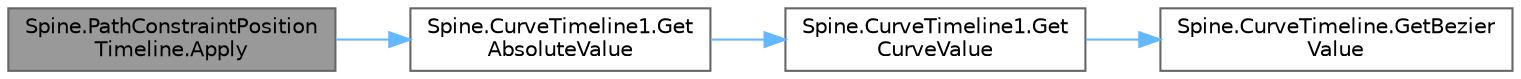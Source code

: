 digraph "Spine.PathConstraintPositionTimeline.Apply"
{
 // LATEX_PDF_SIZE
  bgcolor="transparent";
  edge [fontname=Helvetica,fontsize=10,labelfontname=Helvetica,labelfontsize=10];
  node [fontname=Helvetica,fontsize=10,shape=box,height=0.2,width=0.4];
  rankdir="LR";
  Node1 [id="Node000001",label="Spine.PathConstraintPosition\lTimeline.Apply",height=0.2,width=0.4,color="gray40", fillcolor="grey60", style="filled", fontcolor="black",tooltip=" "];
  Node1 -> Node2 [id="edge1_Node000001_Node000002",color="steelblue1",style="solid",tooltip=" "];
  Node2 [id="Node000002",label="Spine.CurveTimeline1.Get\lAbsoluteValue",height=0.2,width=0.4,color="grey40", fillcolor="white", style="filled",URL="$class_spine_1_1_curve_timeline1.html#afcb3fcd28cacd20c2315674e82584a04",tooltip=" "];
  Node2 -> Node3 [id="edge2_Node000002_Node000003",color="steelblue1",style="solid",tooltip=" "];
  Node3 [id="Node000003",label="Spine.CurveTimeline1.Get\lCurveValue",height=0.2,width=0.4,color="grey40", fillcolor="white", style="filled",URL="$class_spine_1_1_curve_timeline1.html#a4c6265e50e7b3e9f359549ad55d94bf4",tooltip="Returns the interpolated value for the specified time."];
  Node3 -> Node4 [id="edge3_Node000003_Node000004",color="steelblue1",style="solid",tooltip=" "];
  Node4 [id="Node000004",label="Spine.CurveTimeline.GetBezier\lValue",height=0.2,width=0.4,color="grey40", fillcolor="white", style="filled",URL="$class_spine_1_1_curve_timeline.html#af5d5dc239e695c4ad4bb33396cb03d38",tooltip="Returns the Bezier interpolated value for the specified time."];
}

